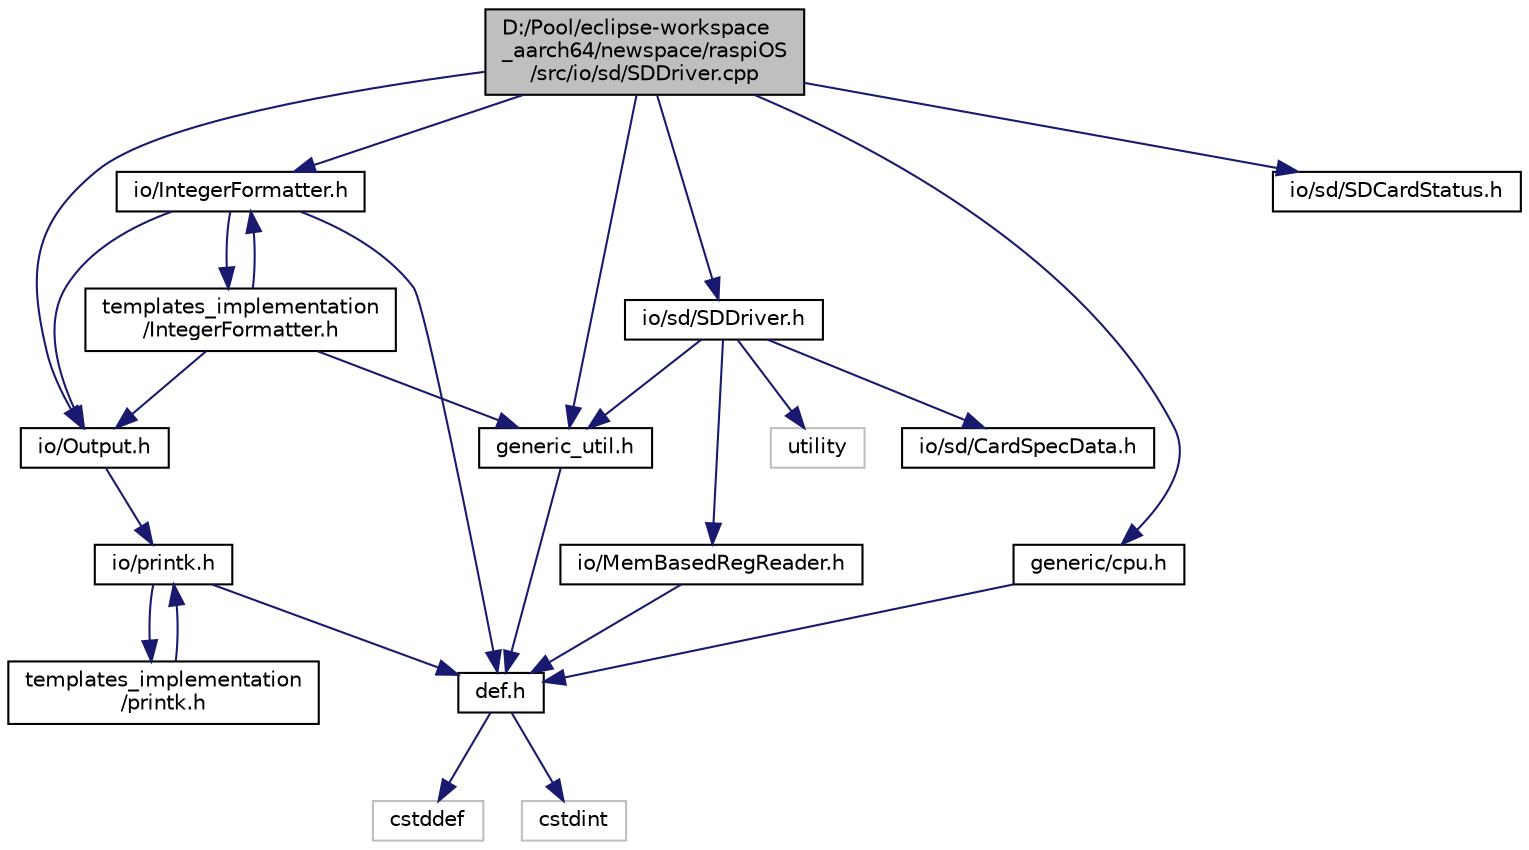 digraph "D:/Pool/eclipse-workspace_aarch64/newspace/raspiOS/src/io/sd/SDDriver.cpp"
{
  edge [fontname="Helvetica",fontsize="10",labelfontname="Helvetica",labelfontsize="10"];
  node [fontname="Helvetica",fontsize="10",shape=record];
  Node3731 [label="D:/Pool/eclipse-workspace\l_aarch64/newspace/raspiOS\l/src/io/sd/SDDriver.cpp",height=0.2,width=0.4,color="black", fillcolor="grey75", style="filled", fontcolor="black"];
  Node3731 -> Node3732 [color="midnightblue",fontsize="10",style="solid",fontname="Helvetica"];
  Node3732 [label="generic/cpu.h",height=0.2,width=0.4,color="black", fillcolor="white", style="filled",URL="$dc/da7/cpu_8h.html"];
  Node3732 -> Node3733 [color="midnightblue",fontsize="10",style="solid",fontname="Helvetica"];
  Node3733 [label="def.h",height=0.2,width=0.4,color="black", fillcolor="white", style="filled",URL="$d4/da4/def_8h.html"];
  Node3733 -> Node3734 [color="midnightblue",fontsize="10",style="solid",fontname="Helvetica"];
  Node3734 [label="cstddef",height=0.2,width=0.4,color="grey75", fillcolor="white", style="filled"];
  Node3733 -> Node3735 [color="midnightblue",fontsize="10",style="solid",fontname="Helvetica"];
  Node3735 [label="cstdint",height=0.2,width=0.4,color="grey75", fillcolor="white", style="filled"];
  Node3731 -> Node3736 [color="midnightblue",fontsize="10",style="solid",fontname="Helvetica"];
  Node3736 [label="io/Output.h",height=0.2,width=0.4,color="black", fillcolor="white", style="filled",URL="$d6/d77/_output_8h.html"];
  Node3736 -> Node3737 [color="midnightblue",fontsize="10",style="solid",fontname="Helvetica"];
  Node3737 [label="io/printk.h",height=0.2,width=0.4,color="black", fillcolor="white", style="filled",URL="$dd/d17/io_2printk_8h.html"];
  Node3737 -> Node3733 [color="midnightblue",fontsize="10",style="solid",fontname="Helvetica"];
  Node3737 -> Node3738 [color="midnightblue",fontsize="10",style="solid",fontname="Helvetica"];
  Node3738 [label="templates_implementation\l/printk.h",height=0.2,width=0.4,color="black", fillcolor="white", style="filled",URL="$d7/d95/templates__implementation_2printk_8h.html"];
  Node3738 -> Node3737 [color="midnightblue",fontsize="10",style="solid",fontname="Helvetica"];
  Node3731 -> Node3739 [color="midnightblue",fontsize="10",style="solid",fontname="Helvetica"];
  Node3739 [label="generic_util.h",height=0.2,width=0.4,color="black", fillcolor="white", style="filled",URL="$d6/d93/generic__util_8h.html"];
  Node3739 -> Node3733 [color="midnightblue",fontsize="10",style="solid",fontname="Helvetica"];
  Node3731 -> Node3740 [color="midnightblue",fontsize="10",style="solid",fontname="Helvetica"];
  Node3740 [label="io/IntegerFormatter.h",height=0.2,width=0.4,color="black", fillcolor="white", style="filled",URL="$d5/d7b/io_2_integer_formatter_8h.html"];
  Node3740 -> Node3733 [color="midnightblue",fontsize="10",style="solid",fontname="Helvetica"];
  Node3740 -> Node3736 [color="midnightblue",fontsize="10",style="solid",fontname="Helvetica"];
  Node3740 -> Node3741 [color="midnightblue",fontsize="10",style="solid",fontname="Helvetica"];
  Node3741 [label="templates_implementation\l/IntegerFormatter.h",height=0.2,width=0.4,color="black", fillcolor="white", style="filled",URL="$dc/d84/templates__implementation_2_integer_formatter_8h.html"];
  Node3741 -> Node3740 [color="midnightblue",fontsize="10",style="solid",fontname="Helvetica"];
  Node3741 -> Node3739 [color="midnightblue",fontsize="10",style="solid",fontname="Helvetica"];
  Node3741 -> Node3736 [color="midnightblue",fontsize="10",style="solid",fontname="Helvetica"];
  Node3731 -> Node3742 [color="midnightblue",fontsize="10",style="solid",fontname="Helvetica"];
  Node3742 [label="io/sd/SDCardStatus.h",height=0.2,width=0.4,color="black", fillcolor="white", style="filled",URL="$de/d9e/_s_d_card_status_8h.html"];
  Node3731 -> Node3743 [color="midnightblue",fontsize="10",style="solid",fontname="Helvetica"];
  Node3743 [label="io/sd/SDDriver.h",height=0.2,width=0.4,color="black", fillcolor="white", style="filled",URL="$dc/d49/_s_d_driver_8h.html"];
  Node3743 -> Node3744 [color="midnightblue",fontsize="10",style="solid",fontname="Helvetica"];
  Node3744 [label="io/MemBasedRegReader.h",height=0.2,width=0.4,color="black", fillcolor="white", style="filled",URL="$da/d46/_mem_based_reg_reader_8h.html"];
  Node3744 -> Node3733 [color="midnightblue",fontsize="10",style="solid",fontname="Helvetica"];
  Node3743 -> Node3739 [color="midnightblue",fontsize="10",style="solid",fontname="Helvetica"];
  Node3743 -> Node3745 [color="midnightblue",fontsize="10",style="solid",fontname="Helvetica"];
  Node3745 [label="utility",height=0.2,width=0.4,color="grey75", fillcolor="white", style="filled"];
  Node3743 -> Node3746 [color="midnightblue",fontsize="10",style="solid",fontname="Helvetica"];
  Node3746 [label="io/sd/CardSpecData.h",height=0.2,width=0.4,color="black", fillcolor="white", style="filled",URL="$d6/d4b/_card_spec_data_8h.html"];
}
